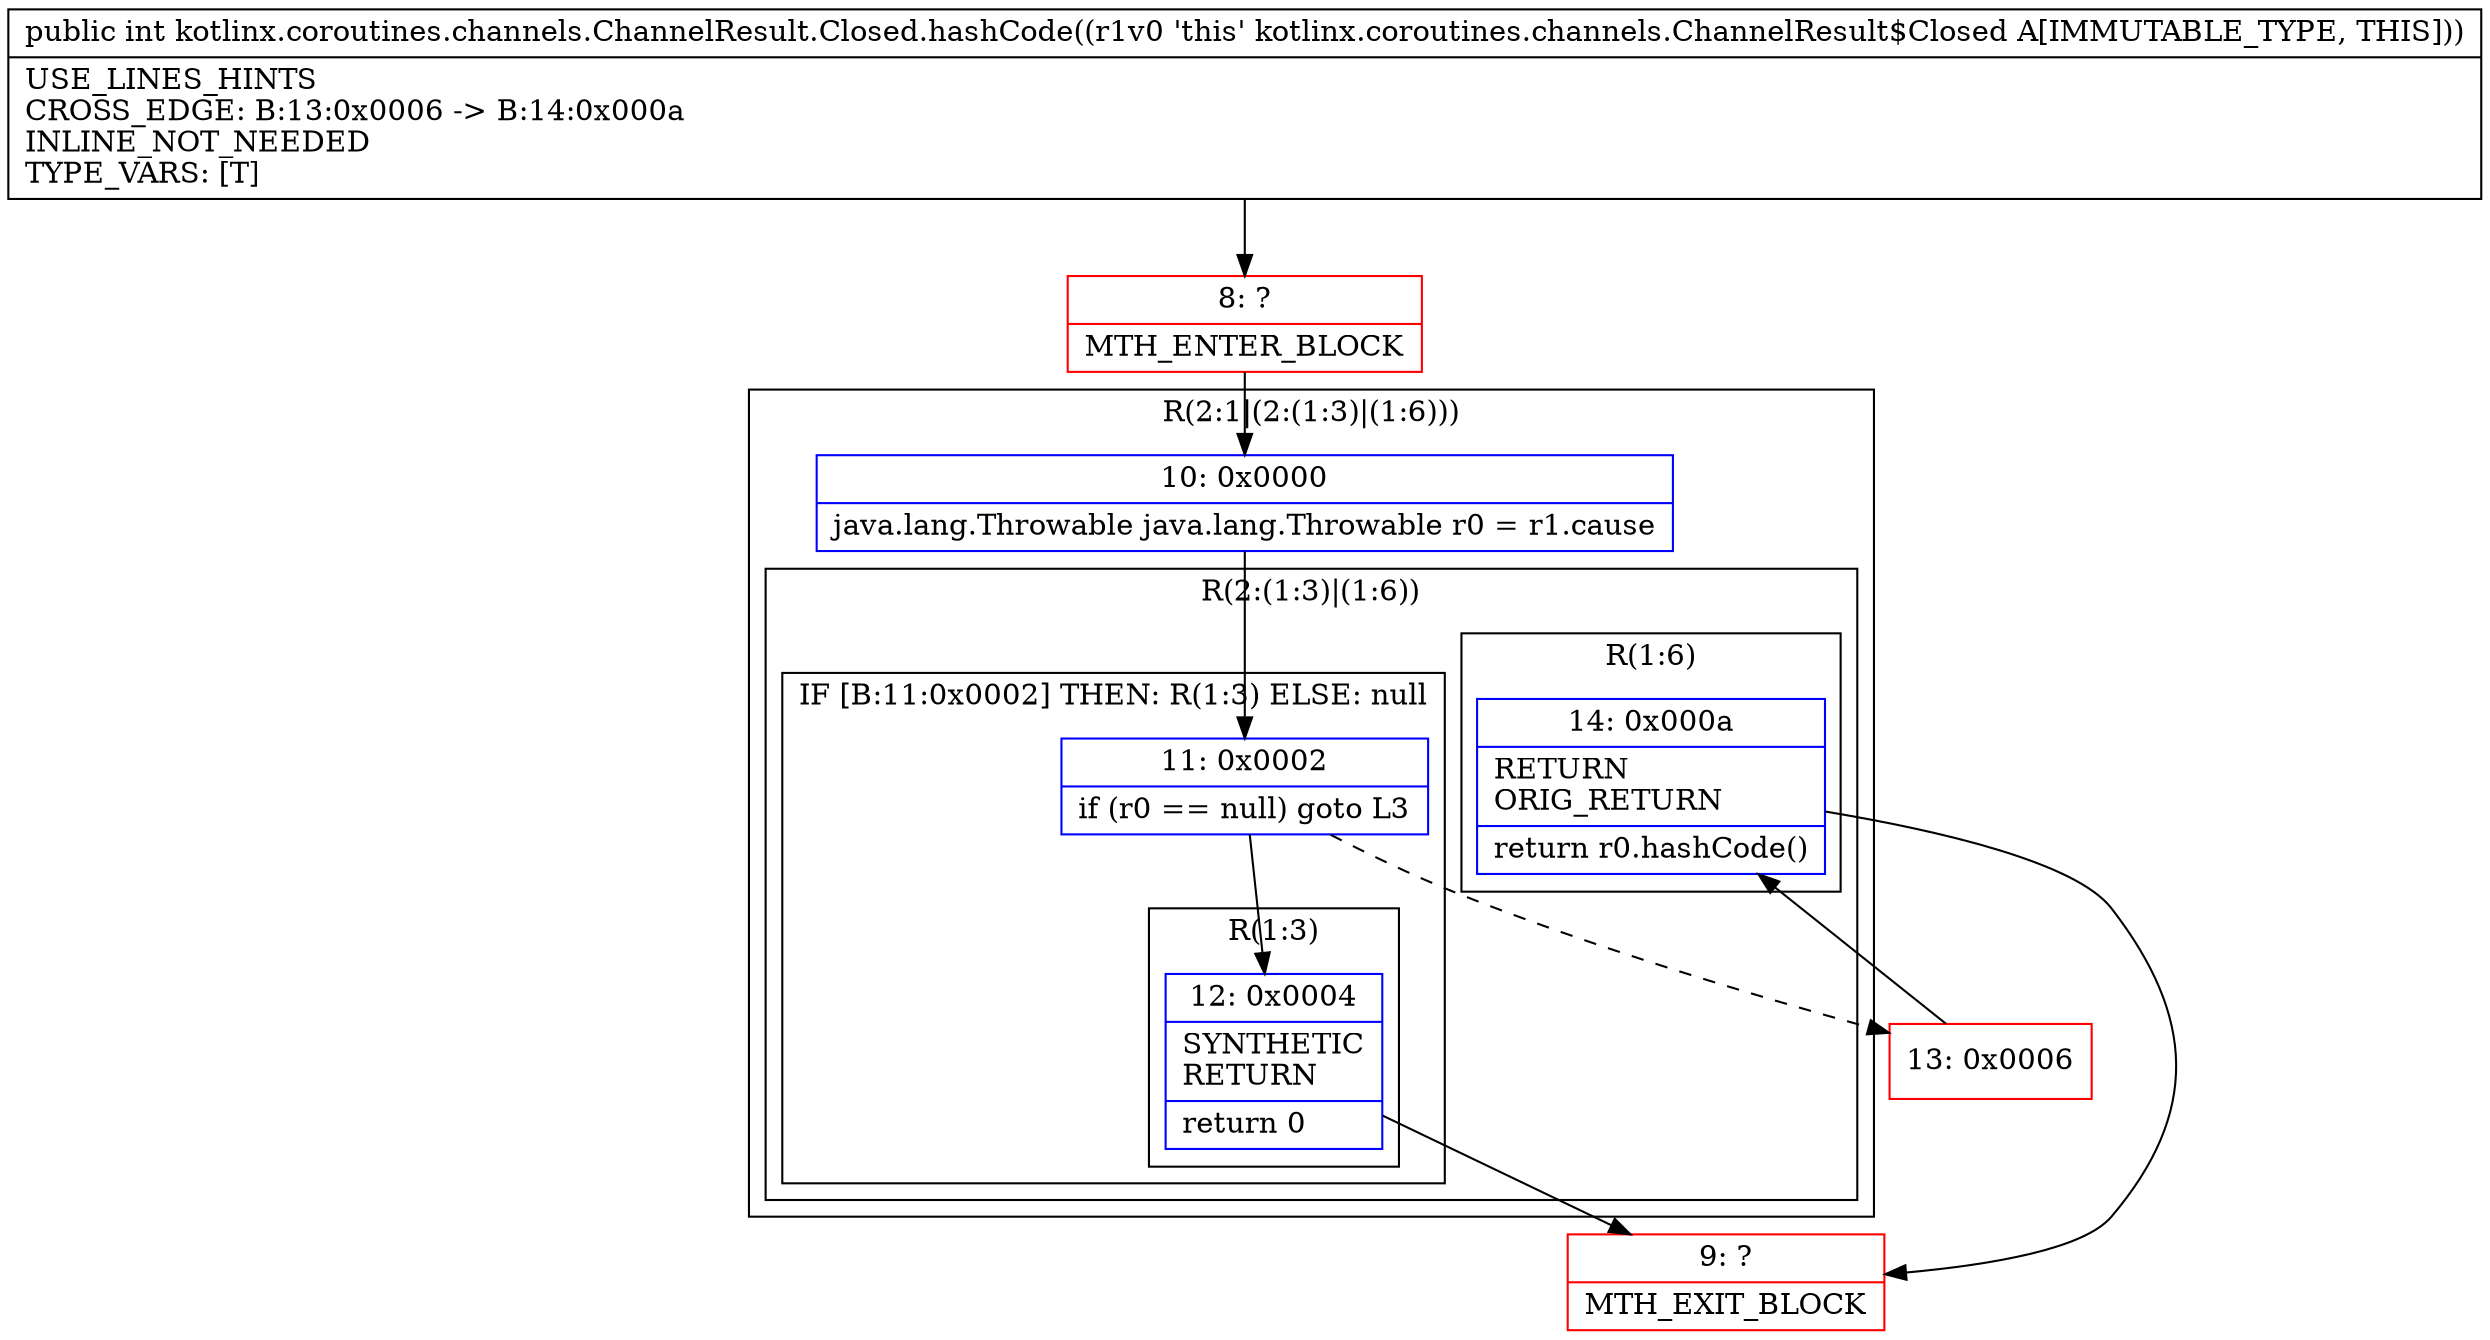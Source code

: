 digraph "CFG forkotlinx.coroutines.channels.ChannelResult.Closed.hashCode()I" {
subgraph cluster_Region_333650163 {
label = "R(2:1|(2:(1:3)|(1:6)))";
node [shape=record,color=blue];
Node_10 [shape=record,label="{10\:\ 0x0000|java.lang.Throwable java.lang.Throwable r0 = r1.cause\l}"];
subgraph cluster_Region_1096782292 {
label = "R(2:(1:3)|(1:6))";
node [shape=record,color=blue];
subgraph cluster_IfRegion_1360272869 {
label = "IF [B:11:0x0002] THEN: R(1:3) ELSE: null";
node [shape=record,color=blue];
Node_11 [shape=record,label="{11\:\ 0x0002|if (r0 == null) goto L3\l}"];
subgraph cluster_Region_1080745231 {
label = "R(1:3)";
node [shape=record,color=blue];
Node_12 [shape=record,label="{12\:\ 0x0004|SYNTHETIC\lRETURN\l|return 0\l}"];
}
}
subgraph cluster_Region_1516424833 {
label = "R(1:6)";
node [shape=record,color=blue];
Node_14 [shape=record,label="{14\:\ 0x000a|RETURN\lORIG_RETURN\l|return r0.hashCode()\l}"];
}
}
}
Node_8 [shape=record,color=red,label="{8\:\ ?|MTH_ENTER_BLOCK\l}"];
Node_9 [shape=record,color=red,label="{9\:\ ?|MTH_EXIT_BLOCK\l}"];
Node_13 [shape=record,color=red,label="{13\:\ 0x0006}"];
MethodNode[shape=record,label="{public int kotlinx.coroutines.channels.ChannelResult.Closed.hashCode((r1v0 'this' kotlinx.coroutines.channels.ChannelResult$Closed A[IMMUTABLE_TYPE, THIS]))  | USE_LINES_HINTS\lCROSS_EDGE: B:13:0x0006 \-\> B:14:0x000a\lINLINE_NOT_NEEDED\lTYPE_VARS: [T]\l}"];
MethodNode -> Node_8;Node_10 -> Node_11;
Node_11 -> Node_12;
Node_11 -> Node_13[style=dashed];
Node_12 -> Node_9;
Node_14 -> Node_9;
Node_8 -> Node_10;
Node_13 -> Node_14;
}

